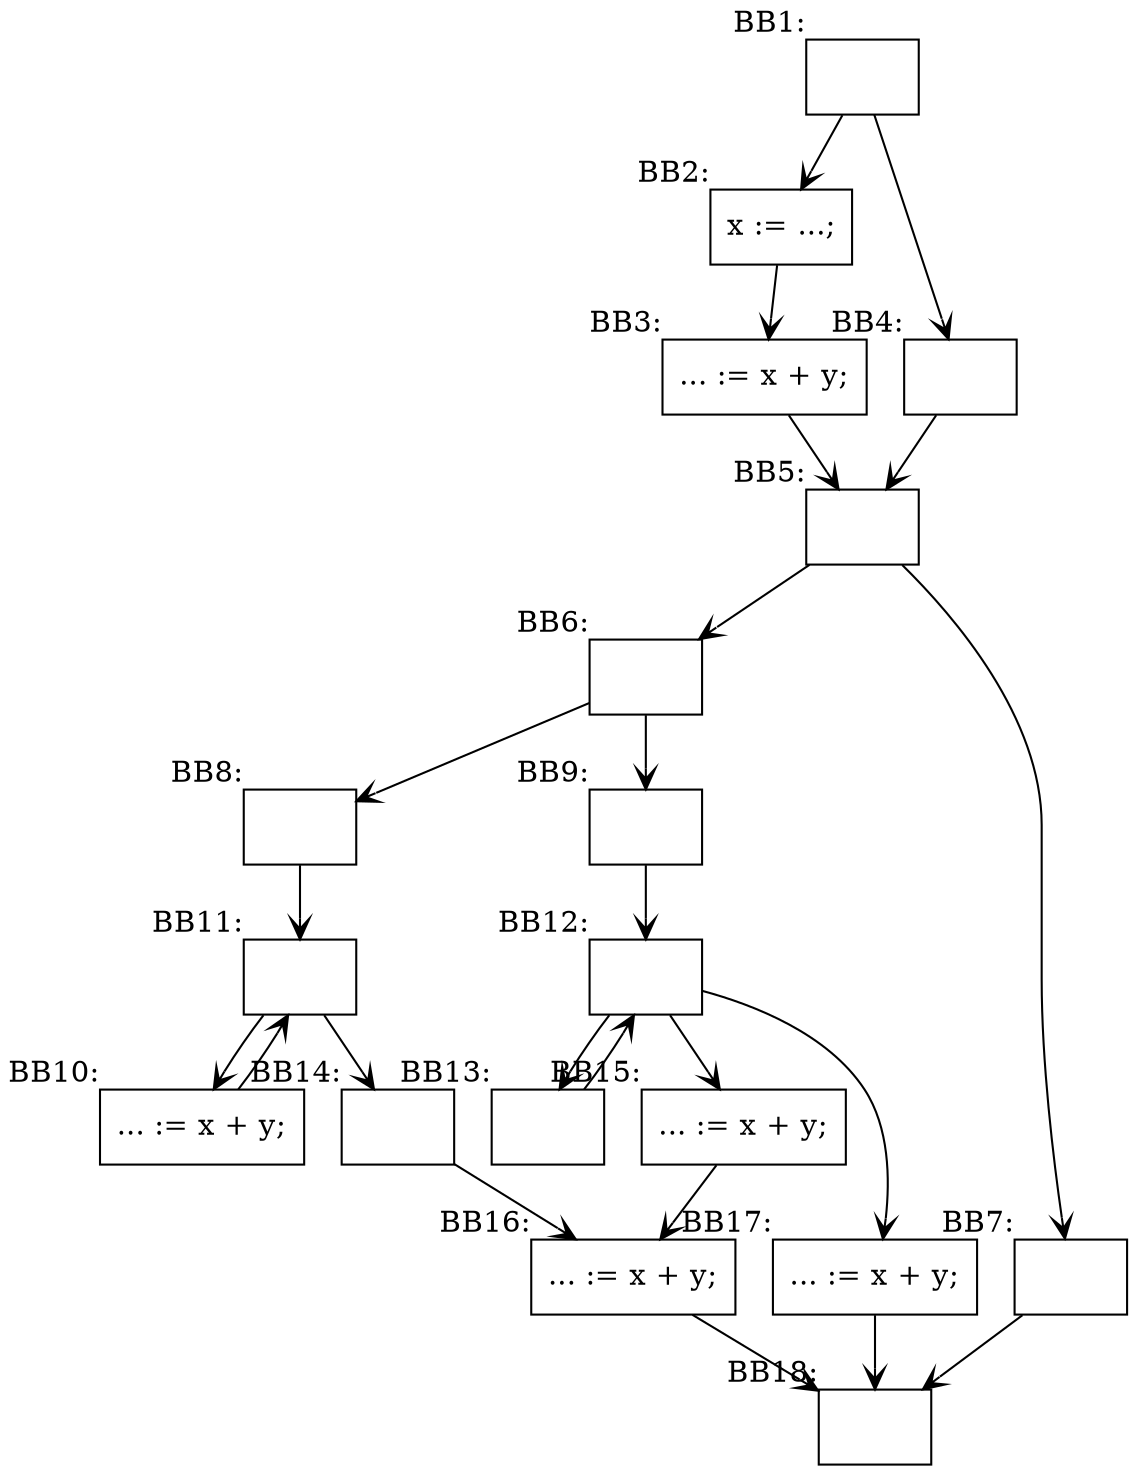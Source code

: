 digraph G {
	node[shape=box;];
	edge[arrowhead=open;];

	BB1 [label=""; xlabel="BB1:";];
	BB2 [label="x := ...;\n"; xlabel="BB2:";];
	BB3 [label="... := x + y;\n"; xlabel="BB3:";];
	BB4 [label=""; xlabel="BB4:";];
	BB5 [label=""; xlabel="BB5:";];
	BB6 [label=""; xlabel="BB6:";];
	BB7 [label=""; xlabel="BB7:";];
	BB8 [label=""; xlabel="BB8:";];
	BB9 [label=""; xlabel="BB9:";];
	BB10 [label="... := x + y;\n"; xlabel="BB10:";];
	BB11 [label=""; xlabel="BB11:";];
	BB12 [label=""; xlabel="BB12:";];
	BB13 [label=""; xlabel="BB13:";];
	BB14 [label=""; xlabel="BB14:";];
	BB15 [label="... := x + y;\n"; xlabel="BB15:";];
	BB16 [label="... := x + y;\n"; xlabel="BB16:";];
	BB17 [label="... := x + y;\n"; xlabel="BB17:";];
	BB18 [label=""; xlabel="BB18:";];

	BB1->BB2;
	BB1->BB4;
	BB2->BB3;
	BB3->BB5;
	BB4->BB5;
	BB5->BB6;
	BB5->BB7;
	BB6->BB8;
	BB6->BB9;
	BB7->BB18;
	BB8->BB11;
	BB9->BB12;
	BB10->BB11;
	BB11->BB10;
	BB11->BB14;
	BB12->BB13;
	BB12->BB15;
	BB12->BB17;
	BB13->BB12;
	BB14->BB16;
	BB15->BB16;
	BB16->BB18;
	BB17->BB18;
}
